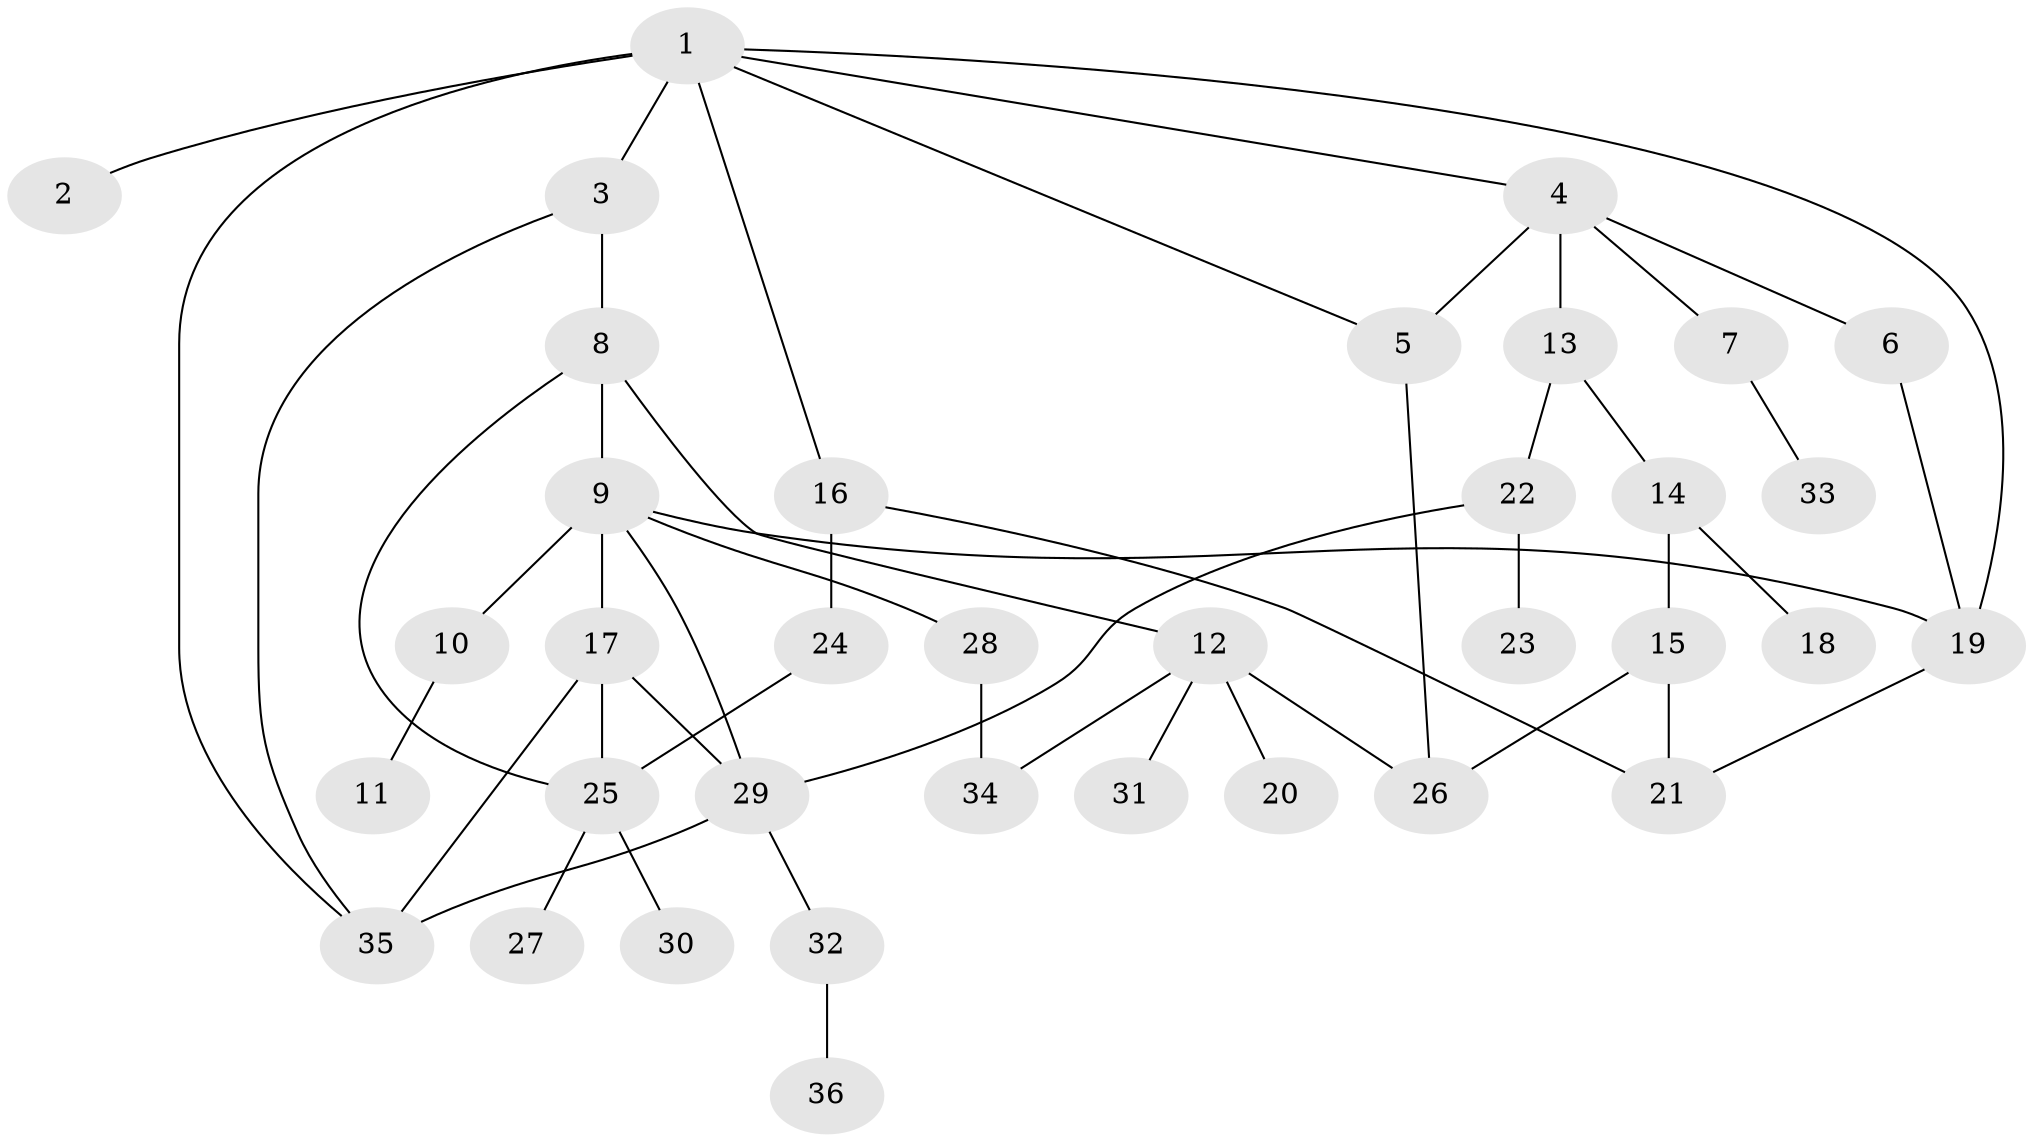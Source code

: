 // original degree distribution, {9: 0.014084507042253521, 1: 0.352112676056338, 5: 0.07042253521126761, 6: 0.014084507042253521, 2: 0.2676056338028169, 4: 0.09859154929577464, 3: 0.18309859154929578}
// Generated by graph-tools (version 1.1) at 2025/34/03/09/25 02:34:09]
// undirected, 36 vertices, 50 edges
graph export_dot {
graph [start="1"]
  node [color=gray90,style=filled];
  1;
  2;
  3;
  4;
  5;
  6;
  7;
  8;
  9;
  10;
  11;
  12;
  13;
  14;
  15;
  16;
  17;
  18;
  19;
  20;
  21;
  22;
  23;
  24;
  25;
  26;
  27;
  28;
  29;
  30;
  31;
  32;
  33;
  34;
  35;
  36;
  1 -- 2 [weight=2.0];
  1 -- 3 [weight=1.0];
  1 -- 4 [weight=1.0];
  1 -- 5 [weight=1.0];
  1 -- 16 [weight=1.0];
  1 -- 19 [weight=1.0];
  1 -- 35 [weight=1.0];
  3 -- 8 [weight=2.0];
  3 -- 35 [weight=1.0];
  4 -- 5 [weight=1.0];
  4 -- 6 [weight=1.0];
  4 -- 7 [weight=1.0];
  4 -- 13 [weight=1.0];
  5 -- 26 [weight=1.0];
  6 -- 19 [weight=1.0];
  7 -- 33 [weight=1.0];
  8 -- 9 [weight=1.0];
  8 -- 12 [weight=1.0];
  8 -- 25 [weight=1.0];
  9 -- 10 [weight=3.0];
  9 -- 17 [weight=1.0];
  9 -- 19 [weight=1.0];
  9 -- 28 [weight=1.0];
  9 -- 29 [weight=1.0];
  10 -- 11 [weight=1.0];
  12 -- 20 [weight=1.0];
  12 -- 26 [weight=1.0];
  12 -- 31 [weight=1.0];
  12 -- 34 [weight=1.0];
  13 -- 14 [weight=1.0];
  13 -- 22 [weight=1.0];
  14 -- 15 [weight=1.0];
  14 -- 18 [weight=1.0];
  15 -- 21 [weight=2.0];
  15 -- 26 [weight=1.0];
  16 -- 21 [weight=1.0];
  16 -- 24 [weight=1.0];
  17 -- 25 [weight=1.0];
  17 -- 29 [weight=1.0];
  17 -- 35 [weight=1.0];
  19 -- 21 [weight=1.0];
  22 -- 23 [weight=1.0];
  22 -- 29 [weight=1.0];
  24 -- 25 [weight=1.0];
  25 -- 27 [weight=1.0];
  25 -- 30 [weight=1.0];
  28 -- 34 [weight=1.0];
  29 -- 32 [weight=1.0];
  29 -- 35 [weight=2.0];
  32 -- 36 [weight=1.0];
}

